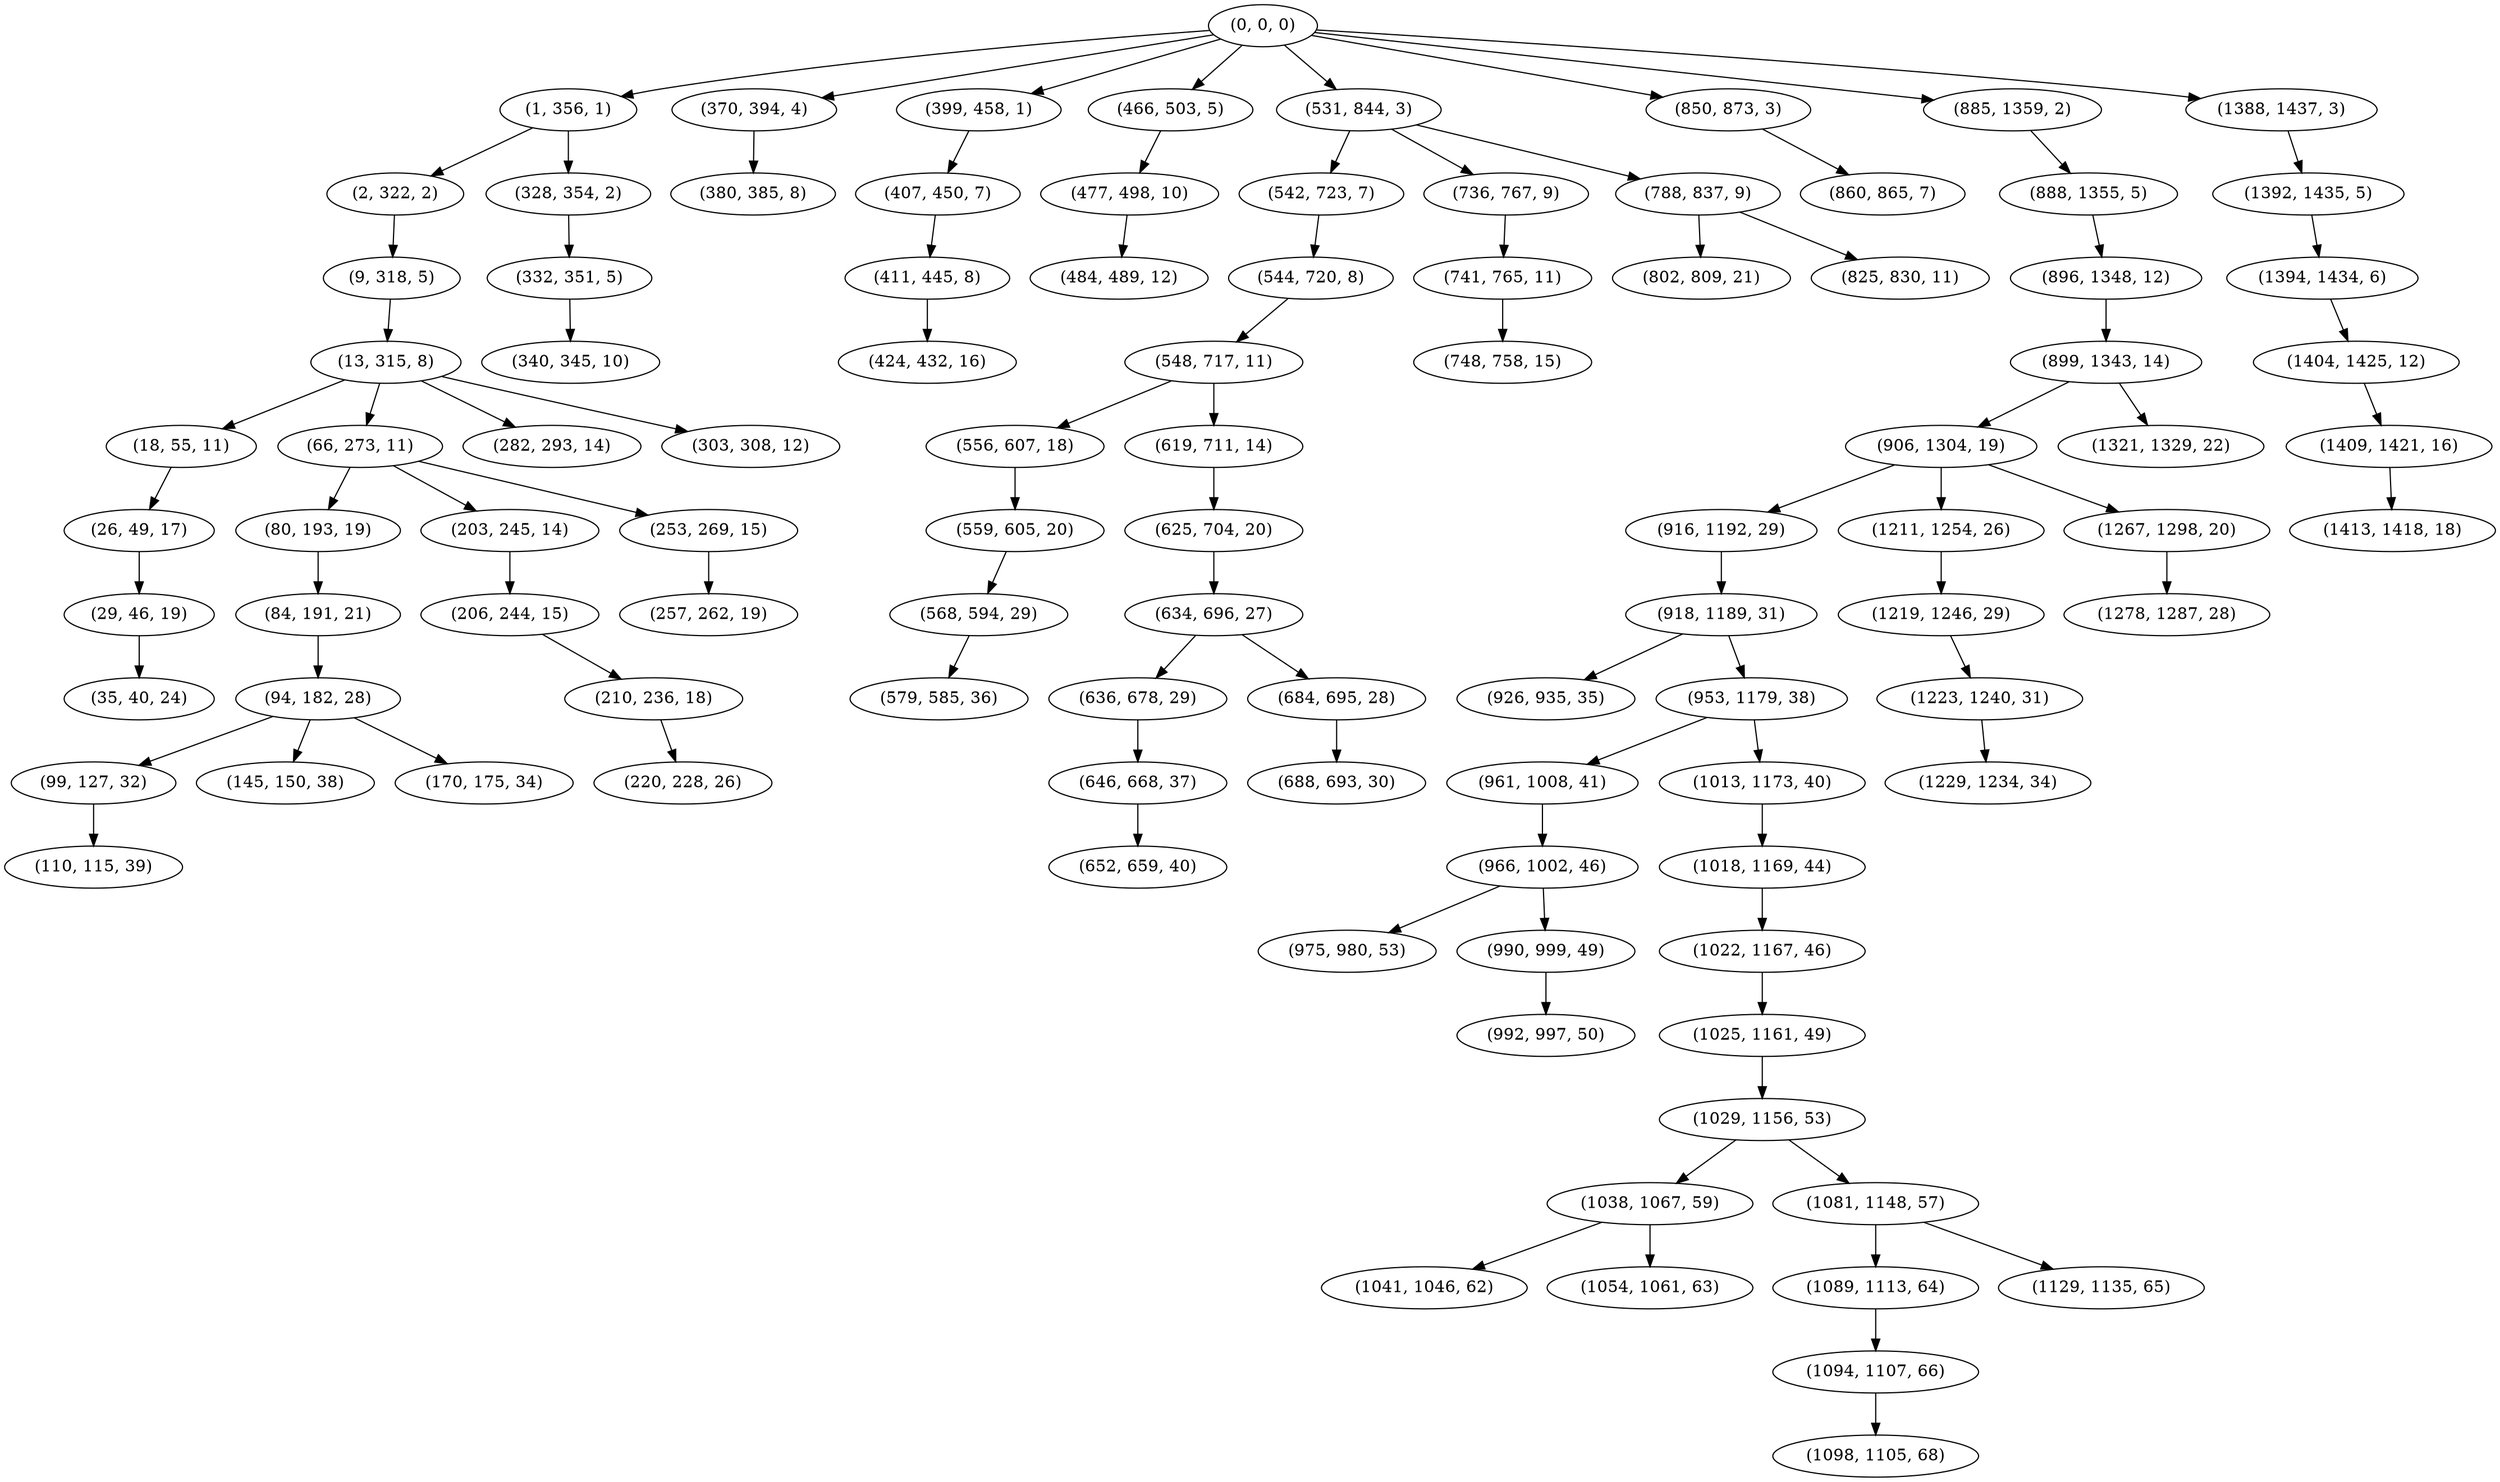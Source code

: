 digraph tree {
    "(0, 0, 0)";
    "(1, 356, 1)";
    "(2, 322, 2)";
    "(9, 318, 5)";
    "(13, 315, 8)";
    "(18, 55, 11)";
    "(26, 49, 17)";
    "(29, 46, 19)";
    "(35, 40, 24)";
    "(66, 273, 11)";
    "(80, 193, 19)";
    "(84, 191, 21)";
    "(94, 182, 28)";
    "(99, 127, 32)";
    "(110, 115, 39)";
    "(145, 150, 38)";
    "(170, 175, 34)";
    "(203, 245, 14)";
    "(206, 244, 15)";
    "(210, 236, 18)";
    "(220, 228, 26)";
    "(253, 269, 15)";
    "(257, 262, 19)";
    "(282, 293, 14)";
    "(303, 308, 12)";
    "(328, 354, 2)";
    "(332, 351, 5)";
    "(340, 345, 10)";
    "(370, 394, 4)";
    "(380, 385, 8)";
    "(399, 458, 1)";
    "(407, 450, 7)";
    "(411, 445, 8)";
    "(424, 432, 16)";
    "(466, 503, 5)";
    "(477, 498, 10)";
    "(484, 489, 12)";
    "(531, 844, 3)";
    "(542, 723, 7)";
    "(544, 720, 8)";
    "(548, 717, 11)";
    "(556, 607, 18)";
    "(559, 605, 20)";
    "(568, 594, 29)";
    "(579, 585, 36)";
    "(619, 711, 14)";
    "(625, 704, 20)";
    "(634, 696, 27)";
    "(636, 678, 29)";
    "(646, 668, 37)";
    "(652, 659, 40)";
    "(684, 695, 28)";
    "(688, 693, 30)";
    "(736, 767, 9)";
    "(741, 765, 11)";
    "(748, 758, 15)";
    "(788, 837, 9)";
    "(802, 809, 21)";
    "(825, 830, 11)";
    "(850, 873, 3)";
    "(860, 865, 7)";
    "(885, 1359, 2)";
    "(888, 1355, 5)";
    "(896, 1348, 12)";
    "(899, 1343, 14)";
    "(906, 1304, 19)";
    "(916, 1192, 29)";
    "(918, 1189, 31)";
    "(926, 935, 35)";
    "(953, 1179, 38)";
    "(961, 1008, 41)";
    "(966, 1002, 46)";
    "(975, 980, 53)";
    "(990, 999, 49)";
    "(992, 997, 50)";
    "(1013, 1173, 40)";
    "(1018, 1169, 44)";
    "(1022, 1167, 46)";
    "(1025, 1161, 49)";
    "(1029, 1156, 53)";
    "(1038, 1067, 59)";
    "(1041, 1046, 62)";
    "(1054, 1061, 63)";
    "(1081, 1148, 57)";
    "(1089, 1113, 64)";
    "(1094, 1107, 66)";
    "(1098, 1105, 68)";
    "(1129, 1135, 65)";
    "(1211, 1254, 26)";
    "(1219, 1246, 29)";
    "(1223, 1240, 31)";
    "(1229, 1234, 34)";
    "(1267, 1298, 20)";
    "(1278, 1287, 28)";
    "(1321, 1329, 22)";
    "(1388, 1437, 3)";
    "(1392, 1435, 5)";
    "(1394, 1434, 6)";
    "(1404, 1425, 12)";
    "(1409, 1421, 16)";
    "(1413, 1418, 18)";
    "(0, 0, 0)" -> "(1, 356, 1)";
    "(0, 0, 0)" -> "(370, 394, 4)";
    "(0, 0, 0)" -> "(399, 458, 1)";
    "(0, 0, 0)" -> "(466, 503, 5)";
    "(0, 0, 0)" -> "(531, 844, 3)";
    "(0, 0, 0)" -> "(850, 873, 3)";
    "(0, 0, 0)" -> "(885, 1359, 2)";
    "(0, 0, 0)" -> "(1388, 1437, 3)";
    "(1, 356, 1)" -> "(2, 322, 2)";
    "(1, 356, 1)" -> "(328, 354, 2)";
    "(2, 322, 2)" -> "(9, 318, 5)";
    "(9, 318, 5)" -> "(13, 315, 8)";
    "(13, 315, 8)" -> "(18, 55, 11)";
    "(13, 315, 8)" -> "(66, 273, 11)";
    "(13, 315, 8)" -> "(282, 293, 14)";
    "(13, 315, 8)" -> "(303, 308, 12)";
    "(18, 55, 11)" -> "(26, 49, 17)";
    "(26, 49, 17)" -> "(29, 46, 19)";
    "(29, 46, 19)" -> "(35, 40, 24)";
    "(66, 273, 11)" -> "(80, 193, 19)";
    "(66, 273, 11)" -> "(203, 245, 14)";
    "(66, 273, 11)" -> "(253, 269, 15)";
    "(80, 193, 19)" -> "(84, 191, 21)";
    "(84, 191, 21)" -> "(94, 182, 28)";
    "(94, 182, 28)" -> "(99, 127, 32)";
    "(94, 182, 28)" -> "(145, 150, 38)";
    "(94, 182, 28)" -> "(170, 175, 34)";
    "(99, 127, 32)" -> "(110, 115, 39)";
    "(203, 245, 14)" -> "(206, 244, 15)";
    "(206, 244, 15)" -> "(210, 236, 18)";
    "(210, 236, 18)" -> "(220, 228, 26)";
    "(253, 269, 15)" -> "(257, 262, 19)";
    "(328, 354, 2)" -> "(332, 351, 5)";
    "(332, 351, 5)" -> "(340, 345, 10)";
    "(370, 394, 4)" -> "(380, 385, 8)";
    "(399, 458, 1)" -> "(407, 450, 7)";
    "(407, 450, 7)" -> "(411, 445, 8)";
    "(411, 445, 8)" -> "(424, 432, 16)";
    "(466, 503, 5)" -> "(477, 498, 10)";
    "(477, 498, 10)" -> "(484, 489, 12)";
    "(531, 844, 3)" -> "(542, 723, 7)";
    "(531, 844, 3)" -> "(736, 767, 9)";
    "(531, 844, 3)" -> "(788, 837, 9)";
    "(542, 723, 7)" -> "(544, 720, 8)";
    "(544, 720, 8)" -> "(548, 717, 11)";
    "(548, 717, 11)" -> "(556, 607, 18)";
    "(548, 717, 11)" -> "(619, 711, 14)";
    "(556, 607, 18)" -> "(559, 605, 20)";
    "(559, 605, 20)" -> "(568, 594, 29)";
    "(568, 594, 29)" -> "(579, 585, 36)";
    "(619, 711, 14)" -> "(625, 704, 20)";
    "(625, 704, 20)" -> "(634, 696, 27)";
    "(634, 696, 27)" -> "(636, 678, 29)";
    "(634, 696, 27)" -> "(684, 695, 28)";
    "(636, 678, 29)" -> "(646, 668, 37)";
    "(646, 668, 37)" -> "(652, 659, 40)";
    "(684, 695, 28)" -> "(688, 693, 30)";
    "(736, 767, 9)" -> "(741, 765, 11)";
    "(741, 765, 11)" -> "(748, 758, 15)";
    "(788, 837, 9)" -> "(802, 809, 21)";
    "(788, 837, 9)" -> "(825, 830, 11)";
    "(850, 873, 3)" -> "(860, 865, 7)";
    "(885, 1359, 2)" -> "(888, 1355, 5)";
    "(888, 1355, 5)" -> "(896, 1348, 12)";
    "(896, 1348, 12)" -> "(899, 1343, 14)";
    "(899, 1343, 14)" -> "(906, 1304, 19)";
    "(899, 1343, 14)" -> "(1321, 1329, 22)";
    "(906, 1304, 19)" -> "(916, 1192, 29)";
    "(906, 1304, 19)" -> "(1211, 1254, 26)";
    "(906, 1304, 19)" -> "(1267, 1298, 20)";
    "(916, 1192, 29)" -> "(918, 1189, 31)";
    "(918, 1189, 31)" -> "(926, 935, 35)";
    "(918, 1189, 31)" -> "(953, 1179, 38)";
    "(953, 1179, 38)" -> "(961, 1008, 41)";
    "(953, 1179, 38)" -> "(1013, 1173, 40)";
    "(961, 1008, 41)" -> "(966, 1002, 46)";
    "(966, 1002, 46)" -> "(975, 980, 53)";
    "(966, 1002, 46)" -> "(990, 999, 49)";
    "(990, 999, 49)" -> "(992, 997, 50)";
    "(1013, 1173, 40)" -> "(1018, 1169, 44)";
    "(1018, 1169, 44)" -> "(1022, 1167, 46)";
    "(1022, 1167, 46)" -> "(1025, 1161, 49)";
    "(1025, 1161, 49)" -> "(1029, 1156, 53)";
    "(1029, 1156, 53)" -> "(1038, 1067, 59)";
    "(1029, 1156, 53)" -> "(1081, 1148, 57)";
    "(1038, 1067, 59)" -> "(1041, 1046, 62)";
    "(1038, 1067, 59)" -> "(1054, 1061, 63)";
    "(1081, 1148, 57)" -> "(1089, 1113, 64)";
    "(1081, 1148, 57)" -> "(1129, 1135, 65)";
    "(1089, 1113, 64)" -> "(1094, 1107, 66)";
    "(1094, 1107, 66)" -> "(1098, 1105, 68)";
    "(1211, 1254, 26)" -> "(1219, 1246, 29)";
    "(1219, 1246, 29)" -> "(1223, 1240, 31)";
    "(1223, 1240, 31)" -> "(1229, 1234, 34)";
    "(1267, 1298, 20)" -> "(1278, 1287, 28)";
    "(1388, 1437, 3)" -> "(1392, 1435, 5)";
    "(1392, 1435, 5)" -> "(1394, 1434, 6)";
    "(1394, 1434, 6)" -> "(1404, 1425, 12)";
    "(1404, 1425, 12)" -> "(1409, 1421, 16)";
    "(1409, 1421, 16)" -> "(1413, 1418, 18)";
}

